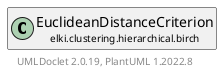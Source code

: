 @startuml
    remove .*\.(Instance|Par|Parameterizer|Factory)$
    set namespaceSeparator none
    hide empty fields
    hide empty methods

    class "<size:14>EuclideanDistanceCriterion.Par\n<size:10>elki.clustering.hierarchical.birch" as elki.clustering.hierarchical.birch.EuclideanDistanceCriterion.Par {
        +make(): EuclideanDistanceCriterion
    }

    interface "<size:14>Parameterizer\n<size:10>elki.utilities.optionhandling" as elki.utilities.optionhandling.Parameterizer [[../../../utilities/optionhandling/Parameterizer.html]] {
        {abstract} +make(): Object
    }
    class "<size:14>EuclideanDistanceCriterion\n<size:10>elki.clustering.hierarchical.birch" as elki.clustering.hierarchical.birch.EuclideanDistanceCriterion [[EuclideanDistanceCriterion.html]]

    elki.utilities.optionhandling.Parameterizer <|.. elki.clustering.hierarchical.birch.EuclideanDistanceCriterion.Par
    elki.clustering.hierarchical.birch.EuclideanDistanceCriterion +-- elki.clustering.hierarchical.birch.EuclideanDistanceCriterion.Par

    center footer UMLDoclet 2.0.19, PlantUML 1.2022.8
@enduml
